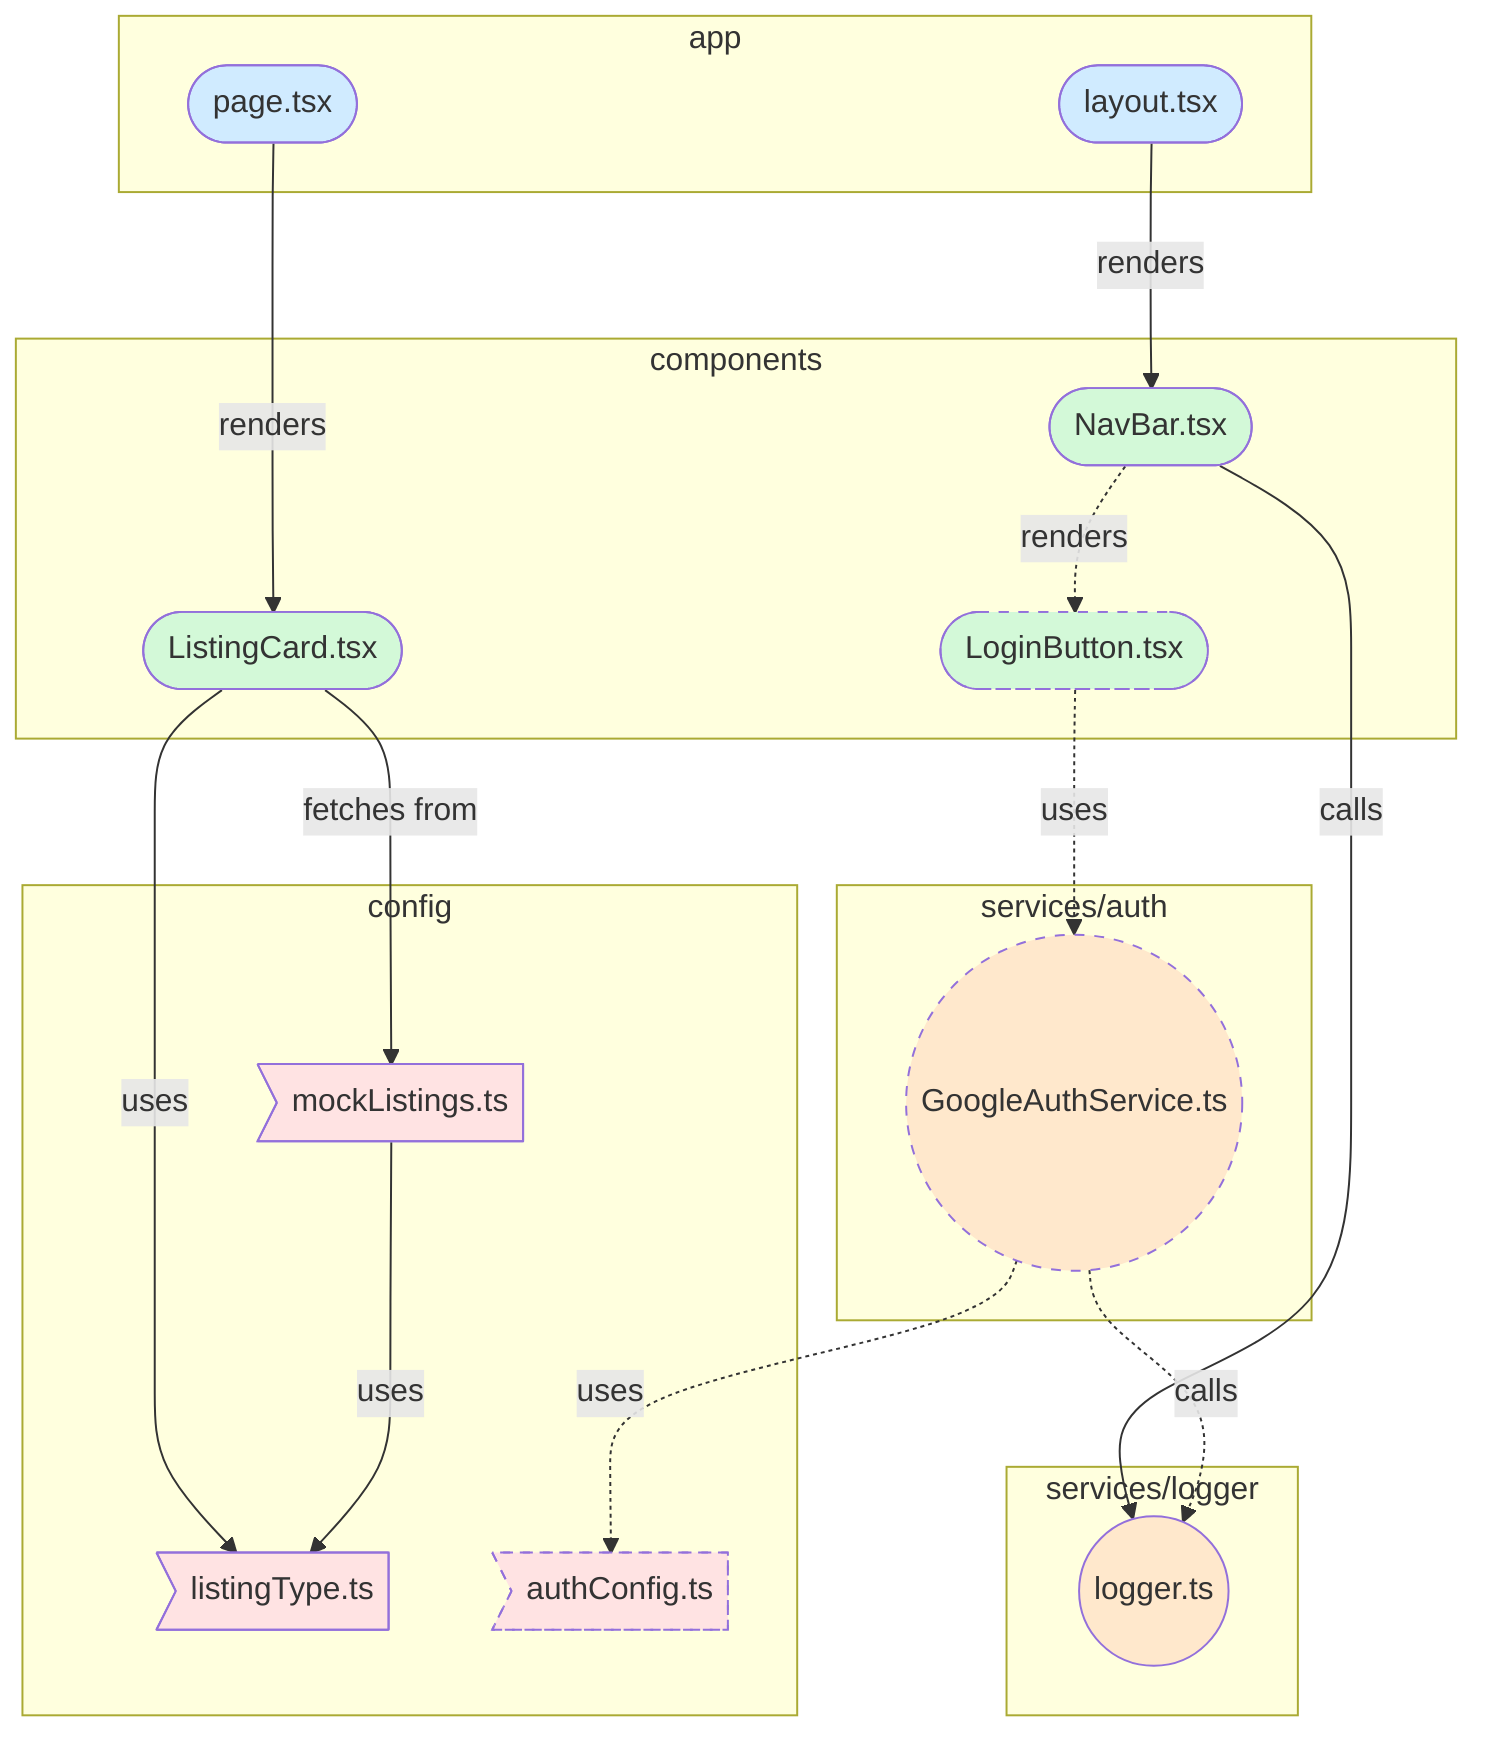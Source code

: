 flowchart TB
    %% Define classes for colors
    classDef page fill:#d0ebff
    classDef component fill:#d3f9d8
    classDef service fill:#ffe8cc
    classDef config fill:#ffe3e3

    subgraph app
        layout([layout.tsx]):::page
        page([page.tsx]):::page
    end

    subgraph components
        ListingCard([ListingCard.tsx]):::component
        NavBar([NavBar.tsx]):::component
        LoginButton([LoginButton.tsx]):::component
        style LoginButton stroke-dasharray: 5 5
    end

    subgraph config
        listingType>listingType.ts]:::config
        mockListings>mockListings.ts]:::config
        authConfig>authConfig.ts]:::config
        style authConfig stroke-dasharray: 5 5
    end

    subgraph services/logger
        logger((logger.ts)):::service
    end

    subgraph services/auth
        GoogleAuthService((GoogleAuthService.ts)):::service
        style GoogleAuthService stroke-dasharray: 5 5
    end

    layout -- renders --> NavBar
    page -- renders --> ListingCard
    ListingCard -- uses --> listingType
    mockListings -- uses --> listingType
    ListingCard -- fetches from --> mockListings
    NavBar -- calls --> logger
    NavBar -. renders .-> LoginButton
    LoginButton -. uses .-> GoogleAuthService
    GoogleAuthService -. uses .-> authConfig
    GoogleAuthService -. calls .-> logger